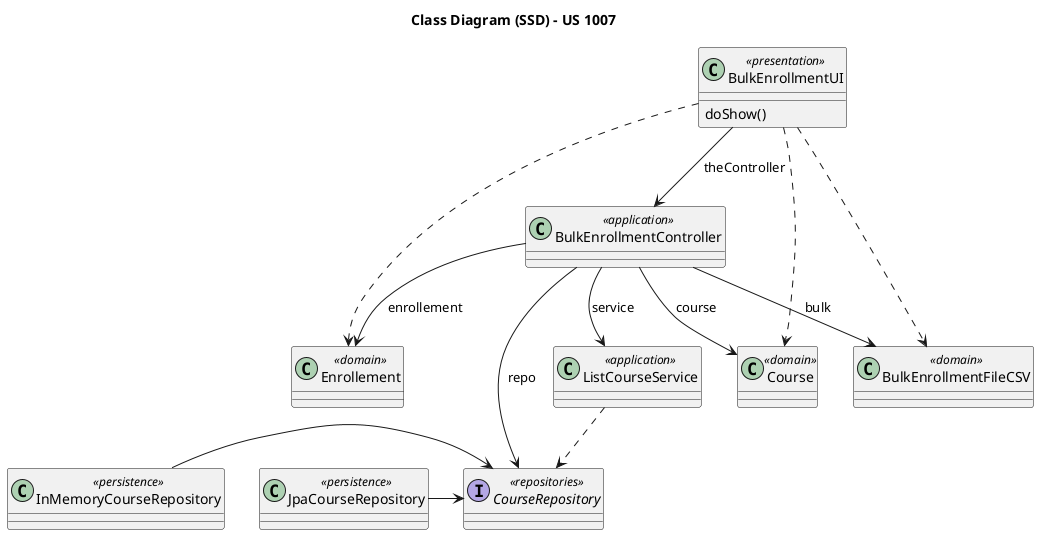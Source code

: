 @startuml

title Class Diagram (SSD) - US 1007

'Classes
class BulkEnrollmentUI <<presentation>> {
    doShow()
}

class JpaCourseRepository <<persistence>> {}
class InMemoryCourseRepository <<persistence>> {}

class Course <<domain>> {}
class Enrollement <<domain>> {}
class BulkEnrollmentFileCSV <<domain>> {}

class BulkEnrollmentController <<application>> {}
class ListCourseService <<application>>{}

interface CourseRepository <<repositories>> {}

'Navigation
BulkEnrollmentUI --> BulkEnrollmentController : theController
BulkEnrollmentController --> CourseRepository : repo
BulkEnrollmentController --> ListCourseService : service
BulkEnrollmentController --> Course : course
BulkEnrollmentController --> Enrollement : enrollement
BulkEnrollmentController --> BulkEnrollmentFileCSV : bulk
JpaCourseRepository -> CourseRepository
InMemoryCourseRepository -> CourseRepository

'Dependencies
BulkEnrollmentUI -[dashed]-> Course
BulkEnrollmentUI -[dashed]-> Enrollement
BulkEnrollmentUI -[dashed]-> BulkEnrollmentFileCSV
ListCourseService -[dashed]-> CourseRepository

@enduml